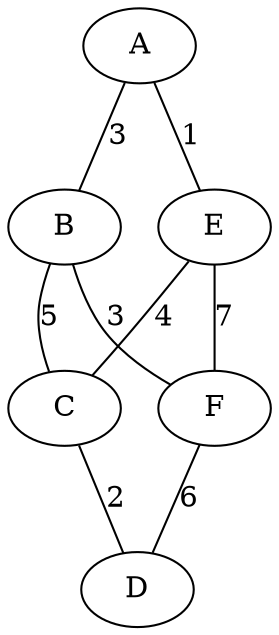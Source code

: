 graph {
      A -- B [label="3"];
      B -- C [label="5"];
      C -- D [label="2"];
      A -- E [label="1"];
      E -- F [label="7"];
      F -- D [label="6"];
      E -- C [label="4"];
      B -- F [label="3"];
}
